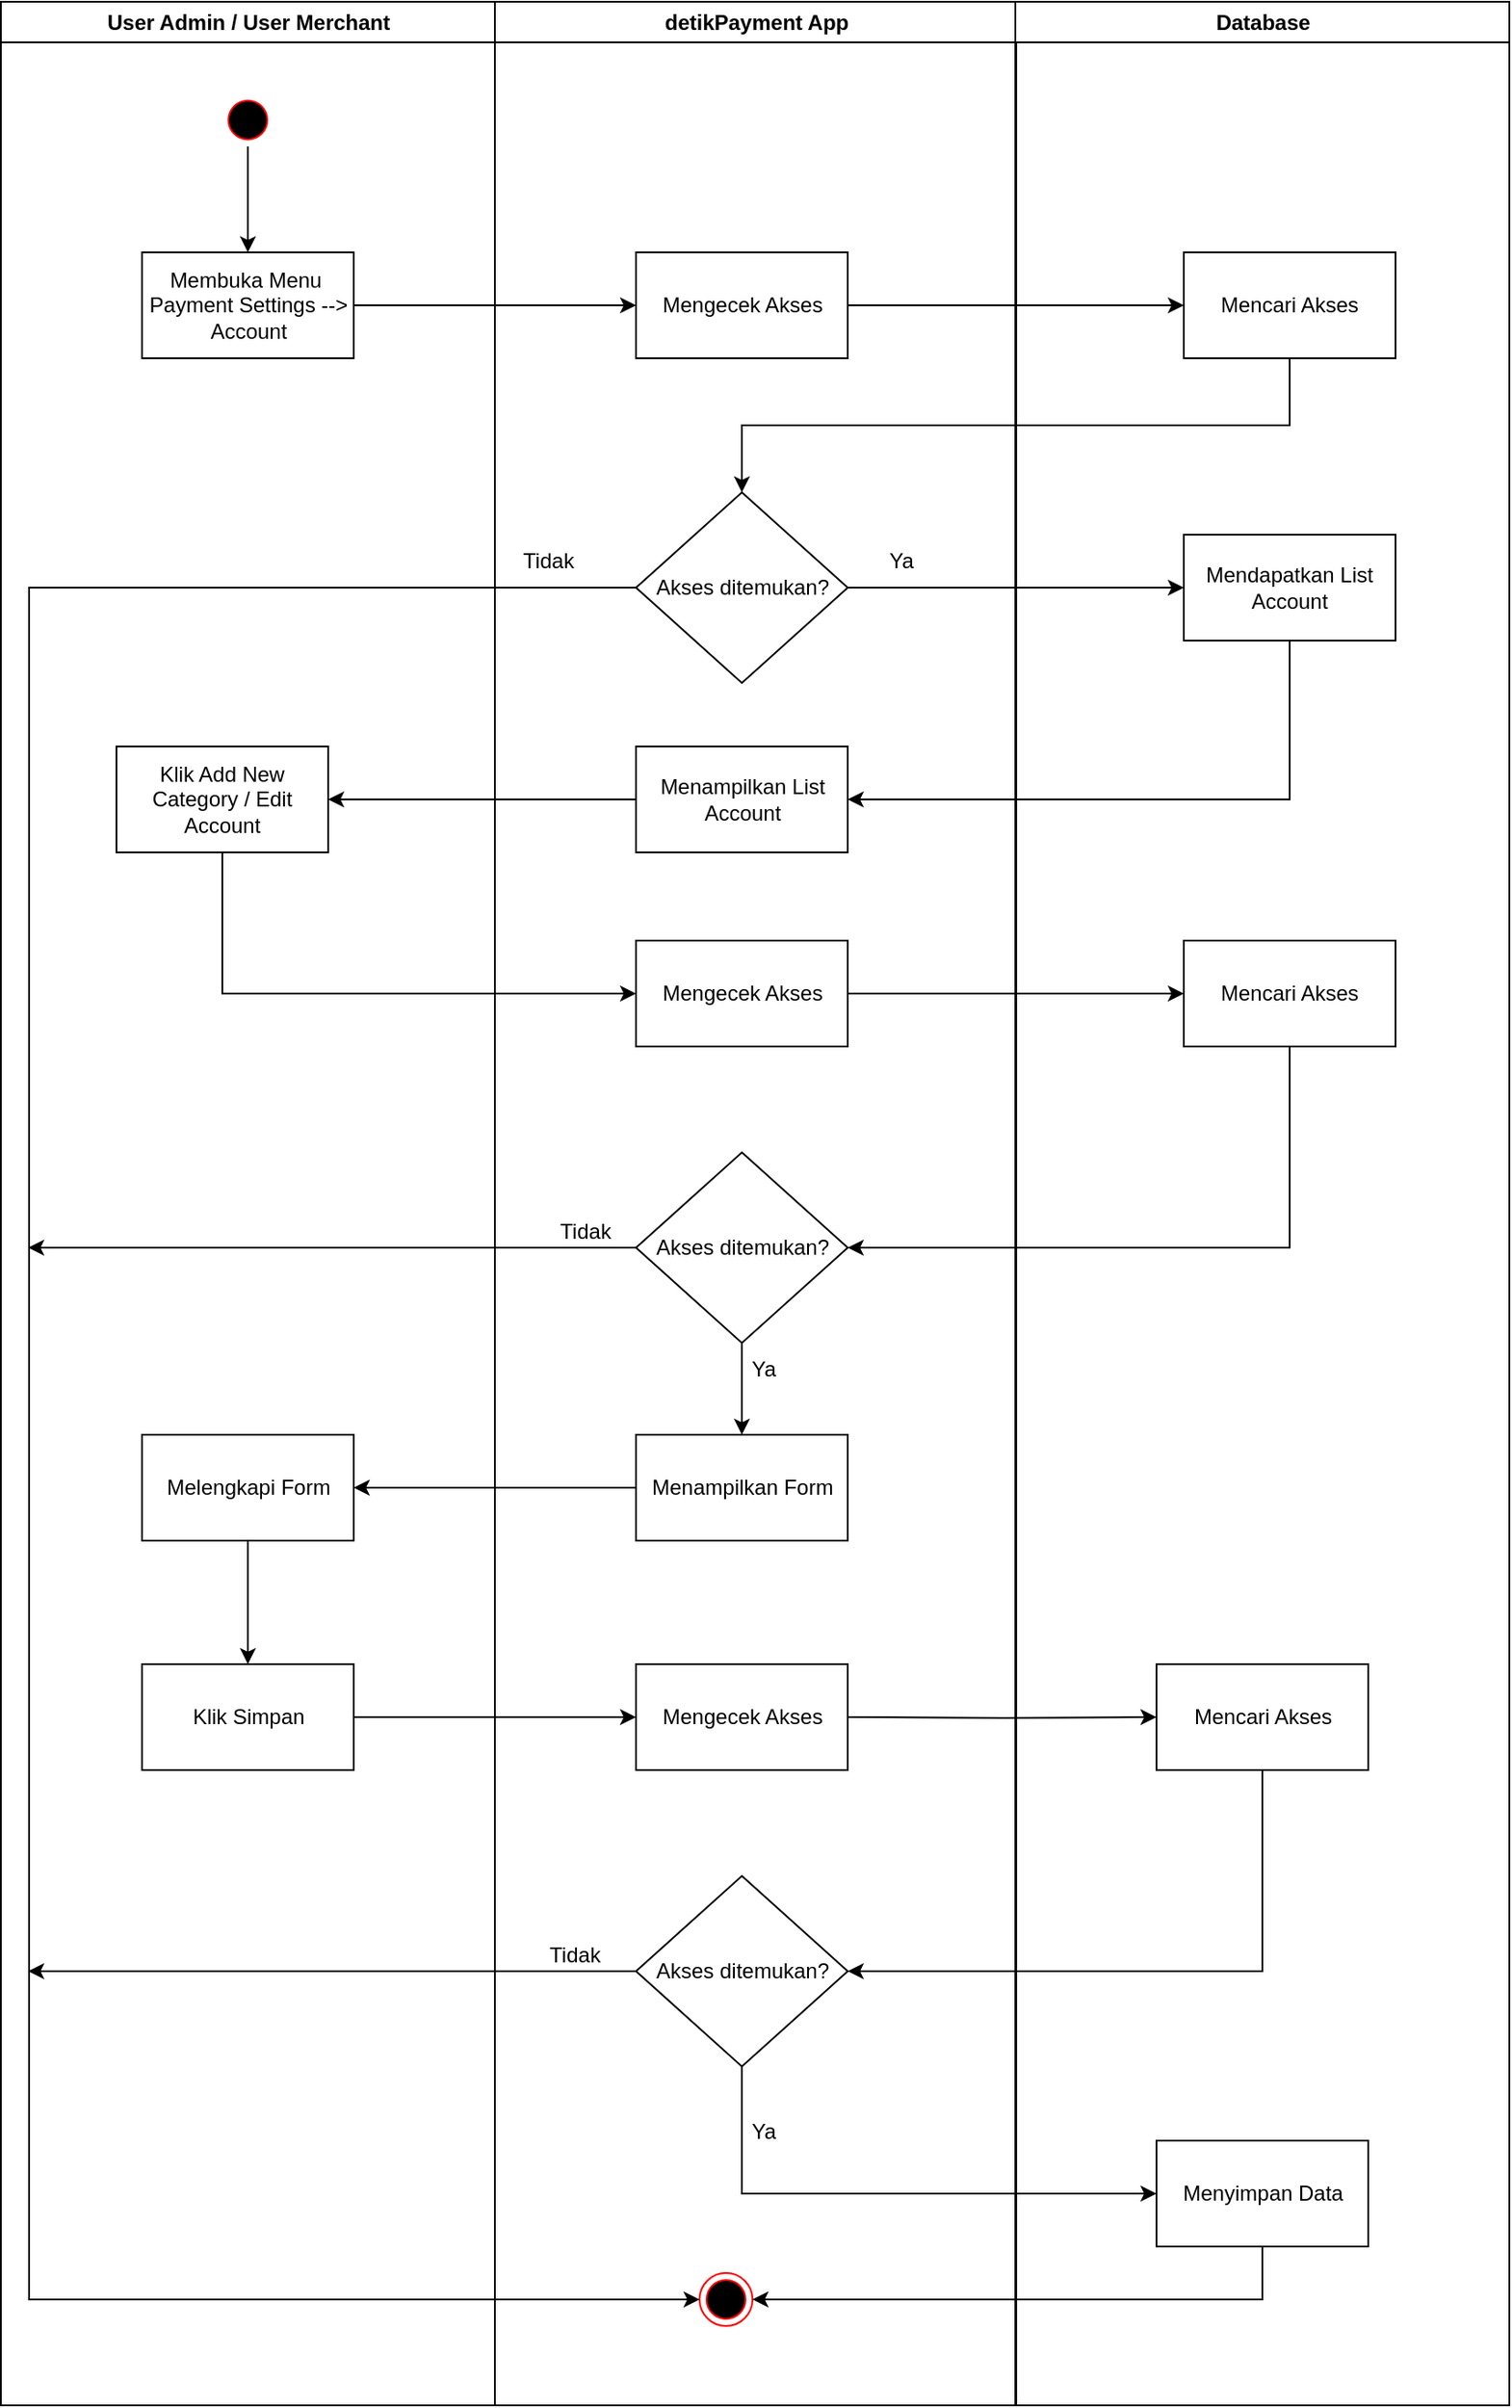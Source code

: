 <mxfile version="20.8.5" type="device"><diagram id="vlqPjLjEMSHDjzIxNdZP" name="Page-1"><mxGraphModel dx="954" dy="534" grid="1" gridSize="10" guides="1" tooltips="1" connect="1" arrows="1" fold="1" page="1" pageScale="1" pageWidth="850" pageHeight="1100" math="0" shadow="0"><root><mxCell id="0"/><mxCell id="1" parent="0"/><mxCell id="-_LstrtngAN215C4nDMc-10" value="User Admin / User Merchant" style="swimlane;whiteSpace=wrap;movable=1;resizable=1;rotatable=1;deletable=1;editable=1;connectable=1;resizeHeight=1;resizeWidth=1;" parent="1" vertex="1"><mxGeometry x="164.5" y="128" width="280" height="1362" as="geometry"><mxRectangle x="164.5" y="128" width="200" height="30" as="alternateBounds"/></mxGeometry></mxCell><mxCell id="-_LstrtngAN215C4nDMc-22" style="edgeStyle=orthogonalEdgeStyle;rounded=0;orthogonalLoop=1;jettySize=auto;html=1;exitX=0.5;exitY=1;exitDx=0;exitDy=0;entryX=0.5;entryY=0;entryDx=0;entryDy=0;" parent="-_LstrtngAN215C4nDMc-10" source="-_LstrtngAN215C4nDMc-12" target="-_LstrtngAN215C4nDMc-19" edge="1"><mxGeometry relative="1" as="geometry"/></mxCell><mxCell id="-_LstrtngAN215C4nDMc-12" value="" style="ellipse;shape=startState;fillColor=#000000;strokeColor=#ff0000;" parent="-_LstrtngAN215C4nDMc-10" vertex="1"><mxGeometry x="125" y="52" width="30" height="30" as="geometry"/></mxCell><mxCell id="-_LstrtngAN215C4nDMc-19" value="Membuka Menu&amp;nbsp;&lt;br style=&quot;border-color: var(--border-color);&quot;&gt;Payment Settings --&amp;gt; Account" style="rounded=0;whiteSpace=wrap;html=1;" parent="-_LstrtngAN215C4nDMc-10" vertex="1"><mxGeometry x="80" y="142" width="120" height="60" as="geometry"/></mxCell><mxCell id="-_LstrtngAN215C4nDMc-42" value="Klik Add New Category / Edit Account" style="rounded=0;whiteSpace=wrap;html=1;" parent="-_LstrtngAN215C4nDMc-10" vertex="1"><mxGeometry x="65.5" y="422" width="120" height="60" as="geometry"/></mxCell><mxCell id="GzeUYlqZV-z2DPlNJiRf-6" style="edgeStyle=orthogonalEdgeStyle;rounded=0;orthogonalLoop=1;jettySize=auto;html=1;exitX=0.5;exitY=1;exitDx=0;exitDy=0;entryX=0.5;entryY=0;entryDx=0;entryDy=0;" parent="-_LstrtngAN215C4nDMc-10" source="GzeUYlqZV-z2DPlNJiRf-2" target="-_LstrtngAN215C4nDMc-61" edge="1"><mxGeometry relative="1" as="geometry"/></mxCell><mxCell id="GzeUYlqZV-z2DPlNJiRf-2" value="Melengkapi Form" style="rounded=0;whiteSpace=wrap;html=1;" parent="-_LstrtngAN215C4nDMc-10" vertex="1"><mxGeometry x="80" y="812" width="120" height="60" as="geometry"/></mxCell><mxCell id="-_LstrtngAN215C4nDMc-61" value="Klik Simpan" style="rounded=0;whiteSpace=wrap;html=1;" parent="-_LstrtngAN215C4nDMc-10" vertex="1"><mxGeometry x="80" y="942" width="120" height="60" as="geometry"/></mxCell><mxCell id="-_LstrtngAN215C4nDMc-15" value="detikPayment App" style="swimlane;whiteSpace=wrap;movable=1;resizable=1;rotatable=1;deletable=1;editable=1;connectable=1;" parent="1" vertex="1"><mxGeometry x="444.5" y="128" width="295.5" height="1362" as="geometry"/></mxCell><mxCell id="-_LstrtngAN215C4nDMc-27" value="Mengecek Akses" style="rounded=0;whiteSpace=wrap;html=1;" parent="-_LstrtngAN215C4nDMc-15" vertex="1"><mxGeometry x="80" y="142" width="120" height="60" as="geometry"/></mxCell><mxCell id="-_LstrtngAN215C4nDMc-28" value="Akses ditemukan?" style="rhombus;whiteSpace=wrap;html=1;" parent="-_LstrtngAN215C4nDMc-15" vertex="1"><mxGeometry x="80" y="278" width="120" height="108" as="geometry"/></mxCell><mxCell id="-_LstrtngAN215C4nDMc-36" value="Menampilkan List Account" style="rounded=0;whiteSpace=wrap;html=1;" parent="-_LstrtngAN215C4nDMc-15" vertex="1"><mxGeometry x="80" y="422" width="120" height="60" as="geometry"/></mxCell><mxCell id="-_LstrtngAN215C4nDMc-48" value="Mengecek Akses" style="rounded=0;whiteSpace=wrap;html=1;" parent="-_LstrtngAN215C4nDMc-15" vertex="1"><mxGeometry x="80" y="532" width="120" height="60" as="geometry"/></mxCell><mxCell id="-_LstrtngAN215C4nDMc-21" value="" style="ellipse;shape=endState;fillColor=#000000;strokeColor=#ff0000" parent="-_LstrtngAN215C4nDMc-15" vertex="1"><mxGeometry x="116" y="1287" width="30" height="30" as="geometry"/></mxCell><mxCell id="-_LstrtngAN215C4nDMc-41" style="edgeStyle=orthogonalEdgeStyle;rounded=0;orthogonalLoop=1;jettySize=auto;html=1;entryX=0;entryY=0.5;entryDx=0;entryDy=0;" parent="-_LstrtngAN215C4nDMc-15" source="-_LstrtngAN215C4nDMc-28" target="-_LstrtngAN215C4nDMc-21" edge="1"><mxGeometry relative="1" as="geometry"><Array as="points"><mxPoint x="-264" y="332"/><mxPoint x="-264" y="1302"/></Array><mxPoint x="75.5" y="332" as="sourcePoint"/></mxGeometry></mxCell><mxCell id="GzeUYlqZV-z2DPlNJiRf-3" style="edgeStyle=orthogonalEdgeStyle;rounded=0;orthogonalLoop=1;jettySize=auto;html=1;exitX=0.5;exitY=1;exitDx=0;exitDy=0;entryX=0.5;entryY=0;entryDx=0;entryDy=0;" parent="-_LstrtngAN215C4nDMc-15" source="-_LstrtngAN215C4nDMc-52" target="GzeUYlqZV-z2DPlNJiRf-1" edge="1"><mxGeometry relative="1" as="geometry"/></mxCell><mxCell id="-_LstrtngAN215C4nDMc-52" value="Akses ditemukan?" style="rhombus;whiteSpace=wrap;html=1;" parent="-_LstrtngAN215C4nDMc-15" vertex="1"><mxGeometry x="80" y="652" width="120" height="108" as="geometry"/></mxCell><mxCell id="-_LstrtngAN215C4nDMc-64" value="Ya" style="text;html=1;strokeColor=none;fillColor=none;align=center;verticalAlign=middle;whiteSpace=wrap;rounded=0;" parent="-_LstrtngAN215C4nDMc-15" vertex="1"><mxGeometry x="200" y="302" width="60" height="30" as="geometry"/></mxCell><mxCell id="-_LstrtngAN215C4nDMc-67" value="Tidak" style="text;html=1;strokeColor=none;fillColor=none;align=center;verticalAlign=middle;whiteSpace=wrap;rounded=0;" parent="-_LstrtngAN215C4nDMc-15" vertex="1"><mxGeometry y="302" width="60" height="30" as="geometry"/></mxCell><mxCell id="-_LstrtngAN215C4nDMc-68" value="Tidak" style="text;html=1;strokeColor=none;fillColor=none;align=center;verticalAlign=middle;whiteSpace=wrap;rounded=0;" parent="-_LstrtngAN215C4nDMc-15" vertex="1"><mxGeometry x="21.5" y="682" width="60" height="30" as="geometry"/></mxCell><mxCell id="GzeUYlqZV-z2DPlNJiRf-1" value="Menampilkan Form" style="rounded=0;whiteSpace=wrap;html=1;" parent="-_LstrtngAN215C4nDMc-15" vertex="1"><mxGeometry x="80" y="812" width="120" height="60" as="geometry"/></mxCell><mxCell id="GzeUYlqZV-z2DPlNJiRf-16" value="Mengecek Akses" style="rounded=0;whiteSpace=wrap;html=1;" parent="-_LstrtngAN215C4nDMc-15" vertex="1"><mxGeometry x="80" y="942" width="120" height="60" as="geometry"/></mxCell><mxCell id="GzeUYlqZV-z2DPlNJiRf-18" value="Akses ditemukan?" style="rhombus;whiteSpace=wrap;html=1;" parent="-_LstrtngAN215C4nDMc-15" vertex="1"><mxGeometry x="80" y="1062" width="120" height="108" as="geometry"/></mxCell><mxCell id="GzeUYlqZV-z2DPlNJiRf-25" value="Ya" style="text;html=1;strokeColor=none;fillColor=none;align=center;verticalAlign=middle;whiteSpace=wrap;rounded=0;" parent="-_LstrtngAN215C4nDMc-15" vertex="1"><mxGeometry x="122.5" y="760" width="60" height="30" as="geometry"/></mxCell><mxCell id="GzeUYlqZV-z2DPlNJiRf-26" value="Ya" style="text;html=1;strokeColor=none;fillColor=none;align=center;verticalAlign=middle;whiteSpace=wrap;rounded=0;" parent="-_LstrtngAN215C4nDMc-15" vertex="1"><mxGeometry x="122.5" y="1192" width="60" height="30" as="geometry"/></mxCell><mxCell id="GzeUYlqZV-z2DPlNJiRf-27" value="Tidak" style="text;html=1;strokeColor=none;fillColor=none;align=center;verticalAlign=middle;whiteSpace=wrap;rounded=0;" parent="-_LstrtngAN215C4nDMc-15" vertex="1"><mxGeometry x="15.5" y="1092" width="60" height="30" as="geometry"/></mxCell><mxCell id="-_LstrtngAN215C4nDMc-17" value="Database" style="swimlane;whiteSpace=wrap;movable=1;resizable=1;rotatable=1;deletable=1;editable=1;connectable=1;" parent="1" vertex="1"><mxGeometry x="739.5" y="128" width="280" height="1362" as="geometry"/></mxCell><mxCell id="-_LstrtngAN215C4nDMc-26" value="Mencari Akses" style="rounded=0;whiteSpace=wrap;html=1;" parent="-_LstrtngAN215C4nDMc-17" vertex="1"><mxGeometry x="95.5" y="142" width="120" height="60" as="geometry"/></mxCell><mxCell id="-_LstrtngAN215C4nDMc-29" value="Mendapatkan List Account" style="rounded=0;whiteSpace=wrap;html=1;" parent="-_LstrtngAN215C4nDMc-17" vertex="1"><mxGeometry x="95.5" y="302" width="120" height="60" as="geometry"/></mxCell><mxCell id="-_LstrtngAN215C4nDMc-49" value="Mencari Akses" style="rounded=0;whiteSpace=wrap;html=1;" parent="-_LstrtngAN215C4nDMc-17" vertex="1"><mxGeometry x="95.5" y="532" width="120" height="60" as="geometry"/></mxCell><mxCell id="GzeUYlqZV-z2DPlNJiRf-13" value="Mencari Akses" style="rounded=0;whiteSpace=wrap;html=1;" parent="-_LstrtngAN215C4nDMc-17" vertex="1"><mxGeometry x="80" y="942" width="120" height="60" as="geometry"/></mxCell><mxCell id="GzeUYlqZV-z2DPlNJiRf-22" value="Menyimpan Data" style="rounded=0;whiteSpace=wrap;html=1;" parent="-_LstrtngAN215C4nDMc-17" vertex="1"><mxGeometry x="80" y="1212" width="120" height="60" as="geometry"/></mxCell><mxCell id="-_LstrtngAN215C4nDMc-37" style="edgeStyle=orthogonalEdgeStyle;rounded=0;orthogonalLoop=1;jettySize=auto;html=1;exitX=0.5;exitY=1;exitDx=0;exitDy=0;entryX=1;entryY=0.5;entryDx=0;entryDy=0;" parent="1" source="-_LstrtngAN215C4nDMc-29" target="-_LstrtngAN215C4nDMc-36" edge="1"><mxGeometry relative="1" as="geometry"/></mxCell><mxCell id="-_LstrtngAN215C4nDMc-43" style="edgeStyle=orthogonalEdgeStyle;rounded=0;orthogonalLoop=1;jettySize=auto;html=1;exitX=0;exitY=0.5;exitDx=0;exitDy=0;entryX=1;entryY=0.5;entryDx=0;entryDy=0;" parent="1" source="-_LstrtngAN215C4nDMc-36" target="-_LstrtngAN215C4nDMc-42" edge="1"><mxGeometry relative="1" as="geometry"/></mxCell><mxCell id="-_LstrtngAN215C4nDMc-45" style="edgeStyle=orthogonalEdgeStyle;rounded=0;orthogonalLoop=1;jettySize=auto;html=1;exitX=1;exitY=0.5;exitDx=0;exitDy=0;entryX=0;entryY=0.5;entryDx=0;entryDy=0;" parent="1" source="-_LstrtngAN215C4nDMc-19" target="-_LstrtngAN215C4nDMc-27" edge="1"><mxGeometry relative="1" as="geometry"/></mxCell><mxCell id="-_LstrtngAN215C4nDMc-46" style="edgeStyle=orthogonalEdgeStyle;rounded=0;orthogonalLoop=1;jettySize=auto;html=1;exitX=1;exitY=0.5;exitDx=0;exitDy=0;entryX=0;entryY=0.5;entryDx=0;entryDy=0;" parent="1" source="-_LstrtngAN215C4nDMc-27" target="-_LstrtngAN215C4nDMc-26" edge="1"><mxGeometry relative="1" as="geometry"/></mxCell><mxCell id="-_LstrtngAN215C4nDMc-54" style="edgeStyle=orthogonalEdgeStyle;rounded=0;orthogonalLoop=1;jettySize=auto;html=1;exitX=0.5;exitY=1;exitDx=0;exitDy=0;entryX=0;entryY=0.5;entryDx=0;entryDy=0;" parent="1" source="-_LstrtngAN215C4nDMc-42" target="-_LstrtngAN215C4nDMc-48" edge="1"><mxGeometry relative="1" as="geometry"/></mxCell><mxCell id="-_LstrtngAN215C4nDMc-55" style="edgeStyle=orthogonalEdgeStyle;rounded=0;orthogonalLoop=1;jettySize=auto;html=1;exitX=1;exitY=0.5;exitDx=0;exitDy=0;entryX=0;entryY=0.5;entryDx=0;entryDy=0;" parent="1" source="-_LstrtngAN215C4nDMc-48" target="-_LstrtngAN215C4nDMc-49" edge="1"><mxGeometry relative="1" as="geometry"/></mxCell><mxCell id="-_LstrtngAN215C4nDMc-56" style="edgeStyle=orthogonalEdgeStyle;rounded=0;orthogonalLoop=1;jettySize=auto;html=1;exitX=0.5;exitY=1;exitDx=0;exitDy=0;entryX=1;entryY=0.5;entryDx=0;entryDy=0;" parent="1" source="-_LstrtngAN215C4nDMc-49" target="-_LstrtngAN215C4nDMc-52" edge="1"><mxGeometry relative="1" as="geometry"/></mxCell><mxCell id="-_LstrtngAN215C4nDMc-57" style="edgeStyle=orthogonalEdgeStyle;rounded=0;orthogonalLoop=1;jettySize=auto;html=1;exitX=0;exitY=0.5;exitDx=0;exitDy=0;" parent="1" source="-_LstrtngAN215C4nDMc-52" edge="1"><mxGeometry relative="1" as="geometry"><mxPoint x="180" y="834" as="targetPoint"/></mxGeometry></mxCell><mxCell id="-_LstrtngAN215C4nDMc-65" style="edgeStyle=orthogonalEdgeStyle;rounded=0;orthogonalLoop=1;jettySize=auto;html=1;exitX=0.5;exitY=1;exitDx=0;exitDy=0;entryX=0.5;entryY=0;entryDx=0;entryDy=0;" parent="1" source="-_LstrtngAN215C4nDMc-26" target="-_LstrtngAN215C4nDMc-28" edge="1"><mxGeometry relative="1" as="geometry"/></mxCell><mxCell id="-_LstrtngAN215C4nDMc-66" style="edgeStyle=orthogonalEdgeStyle;rounded=0;orthogonalLoop=1;jettySize=auto;html=1;exitX=1;exitY=0.5;exitDx=0;exitDy=0;entryX=0;entryY=0.5;entryDx=0;entryDy=0;" parent="1" source="-_LstrtngAN215C4nDMc-28" target="-_LstrtngAN215C4nDMc-29" edge="1"><mxGeometry relative="1" as="geometry"/></mxCell><mxCell id="GzeUYlqZV-z2DPlNJiRf-4" style="edgeStyle=orthogonalEdgeStyle;rounded=0;orthogonalLoop=1;jettySize=auto;html=1;exitX=0;exitY=0.5;exitDx=0;exitDy=0;entryX=1;entryY=0.5;entryDx=0;entryDy=0;" parent="1" source="GzeUYlqZV-z2DPlNJiRf-1" target="GzeUYlqZV-z2DPlNJiRf-2" edge="1"><mxGeometry relative="1" as="geometry"/></mxCell><mxCell id="GzeUYlqZV-z2DPlNJiRf-10" style="edgeStyle=orthogonalEdgeStyle;rounded=0;orthogonalLoop=1;jettySize=auto;html=1;exitX=1;exitY=0.5;exitDx=0;exitDy=0;entryX=0;entryY=0.5;entryDx=0;entryDy=0;" parent="1" source="-_LstrtngAN215C4nDMc-61" edge="1"><mxGeometry relative="1" as="geometry"><mxPoint x="524.5" y="1100" as="targetPoint"/></mxGeometry></mxCell><mxCell id="GzeUYlqZV-z2DPlNJiRf-14" style="edgeStyle=orthogonalEdgeStyle;rounded=0;orthogonalLoop=1;jettySize=auto;html=1;exitX=1;exitY=0.5;exitDx=0;exitDy=0;entryX=0;entryY=0.5;entryDx=0;entryDy=0;" parent="1" target="GzeUYlqZV-z2DPlNJiRf-13" edge="1"><mxGeometry relative="1" as="geometry"><mxPoint x="644.5" y="1100" as="sourcePoint"/></mxGeometry></mxCell><mxCell id="GzeUYlqZV-z2DPlNJiRf-19" style="edgeStyle=orthogonalEdgeStyle;rounded=0;orthogonalLoop=1;jettySize=auto;html=1;exitX=0.5;exitY=1;exitDx=0;exitDy=0;entryX=1;entryY=0.5;entryDx=0;entryDy=0;" parent="1" source="GzeUYlqZV-z2DPlNJiRf-13" target="GzeUYlqZV-z2DPlNJiRf-18" edge="1"><mxGeometry relative="1" as="geometry"/></mxCell><mxCell id="GzeUYlqZV-z2DPlNJiRf-21" style="edgeStyle=orthogonalEdgeStyle;rounded=0;orthogonalLoop=1;jettySize=auto;html=1;exitX=0;exitY=0.5;exitDx=0;exitDy=0;" parent="1" source="GzeUYlqZV-z2DPlNJiRf-18" edge="1"><mxGeometry relative="1" as="geometry"><mxPoint x="180" y="1244" as="targetPoint"/></mxGeometry></mxCell><mxCell id="GzeUYlqZV-z2DPlNJiRf-23" style="edgeStyle=orthogonalEdgeStyle;rounded=0;orthogonalLoop=1;jettySize=auto;html=1;exitX=0.5;exitY=1;exitDx=0;exitDy=0;entryX=0;entryY=0.5;entryDx=0;entryDy=0;" parent="1" source="GzeUYlqZV-z2DPlNJiRf-18" target="GzeUYlqZV-z2DPlNJiRf-22" edge="1"><mxGeometry relative="1" as="geometry"/></mxCell><mxCell id="GzeUYlqZV-z2DPlNJiRf-24" style="edgeStyle=orthogonalEdgeStyle;rounded=0;orthogonalLoop=1;jettySize=auto;html=1;exitX=0.5;exitY=1;exitDx=0;exitDy=0;entryX=1;entryY=0.5;entryDx=0;entryDy=0;" parent="1" source="GzeUYlqZV-z2DPlNJiRf-22" target="-_LstrtngAN215C4nDMc-21" edge="1"><mxGeometry relative="1" as="geometry"/></mxCell></root></mxGraphModel></diagram></mxfile>